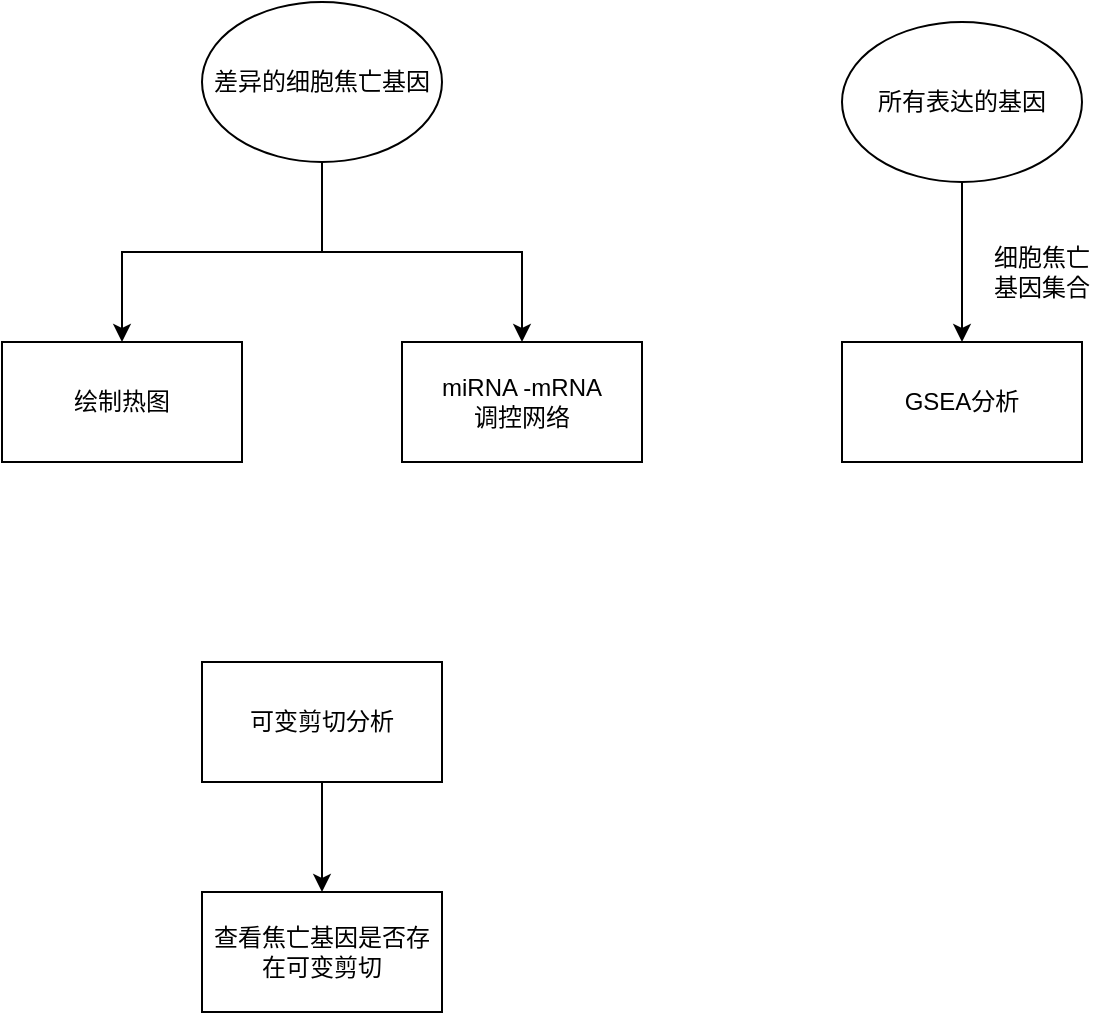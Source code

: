 <mxfile version="20.2.3" type="github">
  <diagram id="SdH8h33Is6mAPDRDJcAD" name="第 1 页">
    <mxGraphModel dx="1422" dy="762" grid="1" gridSize="10" guides="1" tooltips="1" connect="1" arrows="1" fold="1" page="1" pageScale="1" pageWidth="827" pageHeight="1169" math="0" shadow="0">
      <root>
        <mxCell id="0" />
        <mxCell id="1" parent="0" />
        <mxCell id="hQWNEwoph8FkXcu4VqdX-6" value="" style="edgeStyle=orthogonalEdgeStyle;rounded=0;orthogonalLoop=1;jettySize=auto;html=1;" edge="1" parent="1" source="hQWNEwoph8FkXcu4VqdX-4" target="hQWNEwoph8FkXcu4VqdX-5">
          <mxGeometry relative="1" as="geometry" />
        </mxCell>
        <mxCell id="hQWNEwoph8FkXcu4VqdX-8" value="" style="edgeStyle=orthogonalEdgeStyle;rounded=0;orthogonalLoop=1;jettySize=auto;html=1;" edge="1" parent="1" source="hQWNEwoph8FkXcu4VqdX-4" target="hQWNEwoph8FkXcu4VqdX-7">
          <mxGeometry relative="1" as="geometry" />
        </mxCell>
        <mxCell id="hQWNEwoph8FkXcu4VqdX-4" value="差异的细胞焦亡基因" style="ellipse;whiteSpace=wrap;html=1;" vertex="1" parent="1">
          <mxGeometry x="220" y="110" width="120" height="80" as="geometry" />
        </mxCell>
        <mxCell id="hQWNEwoph8FkXcu4VqdX-5" value="绘制热图" style="whiteSpace=wrap;html=1;" vertex="1" parent="1">
          <mxGeometry x="120" y="280" width="120" height="60" as="geometry" />
        </mxCell>
        <mxCell id="hQWNEwoph8FkXcu4VqdX-7" value="miRNA -mRNA &lt;br&gt;调控网络" style="whiteSpace=wrap;html=1;" vertex="1" parent="1">
          <mxGeometry x="320" y="280" width="120" height="60" as="geometry" />
        </mxCell>
        <mxCell id="hQWNEwoph8FkXcu4VqdX-11" value="" style="edgeStyle=orthogonalEdgeStyle;rounded=0;orthogonalLoop=1;jettySize=auto;html=1;" edge="1" parent="1" source="hQWNEwoph8FkXcu4VqdX-9" target="hQWNEwoph8FkXcu4VqdX-10">
          <mxGeometry relative="1" as="geometry" />
        </mxCell>
        <mxCell id="hQWNEwoph8FkXcu4VqdX-9" value="所有表达的基因" style="ellipse;whiteSpace=wrap;html=1;" vertex="1" parent="1">
          <mxGeometry x="540" y="120" width="120" height="80" as="geometry" />
        </mxCell>
        <mxCell id="hQWNEwoph8FkXcu4VqdX-10" value="GSEA分析" style="whiteSpace=wrap;html=1;" vertex="1" parent="1">
          <mxGeometry x="540" y="280" width="120" height="60" as="geometry" />
        </mxCell>
        <mxCell id="hQWNEwoph8FkXcu4VqdX-12" value="细胞焦亡基因集合" style="text;html=1;strokeColor=none;fillColor=none;align=center;verticalAlign=middle;whiteSpace=wrap;rounded=0;" vertex="1" parent="1">
          <mxGeometry x="610" y="230" width="60" height="30" as="geometry" />
        </mxCell>
        <mxCell id="hQWNEwoph8FkXcu4VqdX-15" value="" style="edgeStyle=orthogonalEdgeStyle;rounded=0;orthogonalLoop=1;jettySize=auto;html=1;" edge="1" parent="1" source="hQWNEwoph8FkXcu4VqdX-13" target="hQWNEwoph8FkXcu4VqdX-14">
          <mxGeometry relative="1" as="geometry" />
        </mxCell>
        <mxCell id="hQWNEwoph8FkXcu4VqdX-13" value="可变剪切分析" style="rounded=0;whiteSpace=wrap;html=1;" vertex="1" parent="1">
          <mxGeometry x="220" y="440" width="120" height="60" as="geometry" />
        </mxCell>
        <mxCell id="hQWNEwoph8FkXcu4VqdX-14" value="查看焦亡基因是否存在可变剪切" style="whiteSpace=wrap;html=1;rounded=0;" vertex="1" parent="1">
          <mxGeometry x="220" y="555" width="120" height="60" as="geometry" />
        </mxCell>
      </root>
    </mxGraphModel>
  </diagram>
</mxfile>
